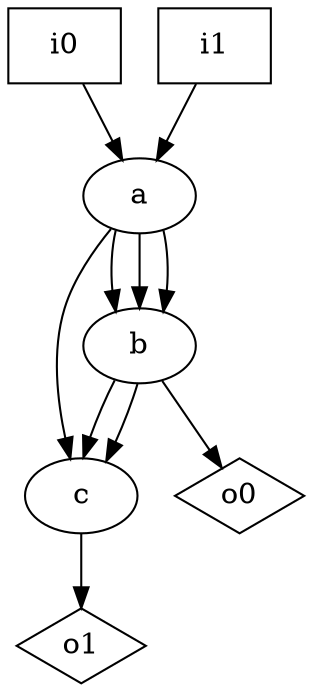 digraph G {
n0 [label="a"];
n1 [label="b"];
n2 [label="c"];
n3 [label="i0",shape="box"];
n4 [label="i1",shape="box"];
n5 [label="o0",shape="diamond"];
n6 [label="o1",shape="diamond"];
n0 -> n1
n0 -> n1
n0 -> n1
n0 -> n2
n1 -> n2
n1 -> n2
n1 -> n5
n2 -> n6
n3 -> n0
n4 -> n0
}